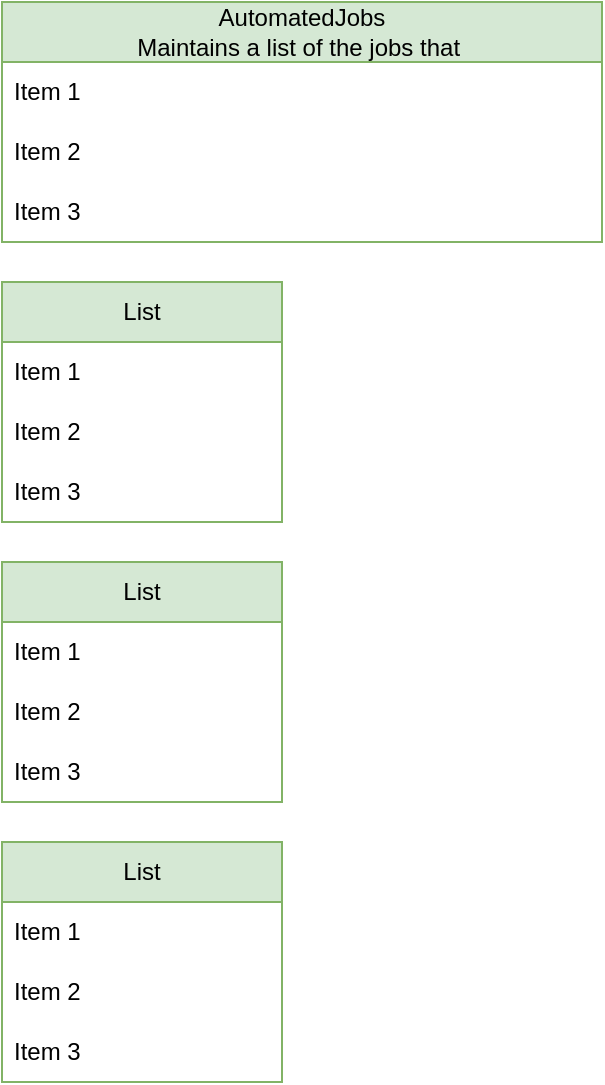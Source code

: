 <mxfile version="22.0.4" type="github">
  <diagram name="Page-1" id="raGFw-_2TjUtdDoqs34E">
    <mxGraphModel dx="1434" dy="796" grid="1" gridSize="10" guides="1" tooltips="1" connect="1" arrows="1" fold="1" page="1" pageScale="1" pageWidth="850" pageHeight="1100" math="0" shadow="0">
      <root>
        <mxCell id="0" />
        <mxCell id="1" parent="0" />
        <mxCell id="4T16bzHix3r5uV4Uz_Wl-1" value="AutomatedJobs&lt;br&gt;Maintains a list of the jobs that&amp;nbsp;" style="swimlane;fontStyle=0;childLayout=stackLayout;horizontal=1;startSize=30;horizontalStack=0;resizeParent=1;resizeParentMax=0;resizeLast=0;collapsible=1;marginBottom=0;whiteSpace=wrap;html=1;fillColor=#d5e8d4;strokeColor=#82b366;" vertex="1" parent="1">
          <mxGeometry x="470" y="140" width="300" height="120" as="geometry" />
        </mxCell>
        <mxCell id="4T16bzHix3r5uV4Uz_Wl-2" value="Item 1" style="text;strokeColor=none;fillColor=none;align=left;verticalAlign=middle;spacingLeft=4;spacingRight=4;overflow=hidden;points=[[0,0.5],[1,0.5]];portConstraint=eastwest;rotatable=0;whiteSpace=wrap;html=1;" vertex="1" parent="4T16bzHix3r5uV4Uz_Wl-1">
          <mxGeometry y="30" width="300" height="30" as="geometry" />
        </mxCell>
        <mxCell id="4T16bzHix3r5uV4Uz_Wl-3" value="Item 2" style="text;strokeColor=none;fillColor=none;align=left;verticalAlign=middle;spacingLeft=4;spacingRight=4;overflow=hidden;points=[[0,0.5],[1,0.5]];portConstraint=eastwest;rotatable=0;whiteSpace=wrap;html=1;" vertex="1" parent="4T16bzHix3r5uV4Uz_Wl-1">
          <mxGeometry y="60" width="300" height="30" as="geometry" />
        </mxCell>
        <mxCell id="4T16bzHix3r5uV4Uz_Wl-4" value="Item 3" style="text;strokeColor=none;fillColor=none;align=left;verticalAlign=middle;spacingLeft=4;spacingRight=4;overflow=hidden;points=[[0,0.5],[1,0.5]];portConstraint=eastwest;rotatable=0;whiteSpace=wrap;html=1;" vertex="1" parent="4T16bzHix3r5uV4Uz_Wl-1">
          <mxGeometry y="90" width="300" height="30" as="geometry" />
        </mxCell>
        <mxCell id="4T16bzHix3r5uV4Uz_Wl-5" value="List" style="swimlane;fontStyle=0;childLayout=stackLayout;horizontal=1;startSize=30;horizontalStack=0;resizeParent=1;resizeParentMax=0;resizeLast=0;collapsible=1;marginBottom=0;whiteSpace=wrap;html=1;fillColor=#d5e8d4;strokeColor=#82b366;" vertex="1" parent="1">
          <mxGeometry x="470" y="280" width="140" height="120" as="geometry" />
        </mxCell>
        <mxCell id="4T16bzHix3r5uV4Uz_Wl-6" value="Item 1" style="text;strokeColor=none;fillColor=none;align=left;verticalAlign=middle;spacingLeft=4;spacingRight=4;overflow=hidden;points=[[0,0.5],[1,0.5]];portConstraint=eastwest;rotatable=0;whiteSpace=wrap;html=1;" vertex="1" parent="4T16bzHix3r5uV4Uz_Wl-5">
          <mxGeometry y="30" width="140" height="30" as="geometry" />
        </mxCell>
        <mxCell id="4T16bzHix3r5uV4Uz_Wl-7" value="Item 2" style="text;strokeColor=none;fillColor=none;align=left;verticalAlign=middle;spacingLeft=4;spacingRight=4;overflow=hidden;points=[[0,0.5],[1,0.5]];portConstraint=eastwest;rotatable=0;whiteSpace=wrap;html=1;" vertex="1" parent="4T16bzHix3r5uV4Uz_Wl-5">
          <mxGeometry y="60" width="140" height="30" as="geometry" />
        </mxCell>
        <mxCell id="4T16bzHix3r5uV4Uz_Wl-8" value="Item 3" style="text;strokeColor=none;fillColor=none;align=left;verticalAlign=middle;spacingLeft=4;spacingRight=4;overflow=hidden;points=[[0,0.5],[1,0.5]];portConstraint=eastwest;rotatable=0;whiteSpace=wrap;html=1;" vertex="1" parent="4T16bzHix3r5uV4Uz_Wl-5">
          <mxGeometry y="90" width="140" height="30" as="geometry" />
        </mxCell>
        <mxCell id="4T16bzHix3r5uV4Uz_Wl-9" value="List" style="swimlane;fontStyle=0;childLayout=stackLayout;horizontal=1;startSize=30;horizontalStack=0;resizeParent=1;resizeParentMax=0;resizeLast=0;collapsible=1;marginBottom=0;whiteSpace=wrap;html=1;fillColor=#d5e8d4;strokeColor=#82b366;" vertex="1" parent="1">
          <mxGeometry x="470" y="420" width="140" height="120" as="geometry" />
        </mxCell>
        <mxCell id="4T16bzHix3r5uV4Uz_Wl-10" value="Item 1" style="text;strokeColor=none;fillColor=none;align=left;verticalAlign=middle;spacingLeft=4;spacingRight=4;overflow=hidden;points=[[0,0.5],[1,0.5]];portConstraint=eastwest;rotatable=0;whiteSpace=wrap;html=1;" vertex="1" parent="4T16bzHix3r5uV4Uz_Wl-9">
          <mxGeometry y="30" width="140" height="30" as="geometry" />
        </mxCell>
        <mxCell id="4T16bzHix3r5uV4Uz_Wl-11" value="Item 2" style="text;strokeColor=none;fillColor=none;align=left;verticalAlign=middle;spacingLeft=4;spacingRight=4;overflow=hidden;points=[[0,0.5],[1,0.5]];portConstraint=eastwest;rotatable=0;whiteSpace=wrap;html=1;" vertex="1" parent="4T16bzHix3r5uV4Uz_Wl-9">
          <mxGeometry y="60" width="140" height="30" as="geometry" />
        </mxCell>
        <mxCell id="4T16bzHix3r5uV4Uz_Wl-12" value="Item 3" style="text;strokeColor=none;fillColor=none;align=left;verticalAlign=middle;spacingLeft=4;spacingRight=4;overflow=hidden;points=[[0,0.5],[1,0.5]];portConstraint=eastwest;rotatable=0;whiteSpace=wrap;html=1;" vertex="1" parent="4T16bzHix3r5uV4Uz_Wl-9">
          <mxGeometry y="90" width="140" height="30" as="geometry" />
        </mxCell>
        <mxCell id="4T16bzHix3r5uV4Uz_Wl-13" value="List" style="swimlane;fontStyle=0;childLayout=stackLayout;horizontal=1;startSize=30;horizontalStack=0;resizeParent=1;resizeParentMax=0;resizeLast=0;collapsible=1;marginBottom=0;whiteSpace=wrap;html=1;fillColor=#d5e8d4;strokeColor=#82b366;" vertex="1" parent="1">
          <mxGeometry x="470" y="560" width="140" height="120" as="geometry" />
        </mxCell>
        <mxCell id="4T16bzHix3r5uV4Uz_Wl-14" value="Item 1" style="text;strokeColor=none;fillColor=none;align=left;verticalAlign=middle;spacingLeft=4;spacingRight=4;overflow=hidden;points=[[0,0.5],[1,0.5]];portConstraint=eastwest;rotatable=0;whiteSpace=wrap;html=1;" vertex="1" parent="4T16bzHix3r5uV4Uz_Wl-13">
          <mxGeometry y="30" width="140" height="30" as="geometry" />
        </mxCell>
        <mxCell id="4T16bzHix3r5uV4Uz_Wl-15" value="Item 2" style="text;strokeColor=none;fillColor=none;align=left;verticalAlign=middle;spacingLeft=4;spacingRight=4;overflow=hidden;points=[[0,0.5],[1,0.5]];portConstraint=eastwest;rotatable=0;whiteSpace=wrap;html=1;" vertex="1" parent="4T16bzHix3r5uV4Uz_Wl-13">
          <mxGeometry y="60" width="140" height="30" as="geometry" />
        </mxCell>
        <mxCell id="4T16bzHix3r5uV4Uz_Wl-16" value="Item 3" style="text;strokeColor=none;fillColor=none;align=left;verticalAlign=middle;spacingLeft=4;spacingRight=4;overflow=hidden;points=[[0,0.5],[1,0.5]];portConstraint=eastwest;rotatable=0;whiteSpace=wrap;html=1;" vertex="1" parent="4T16bzHix3r5uV4Uz_Wl-13">
          <mxGeometry y="90" width="140" height="30" as="geometry" />
        </mxCell>
      </root>
    </mxGraphModel>
  </diagram>
</mxfile>
